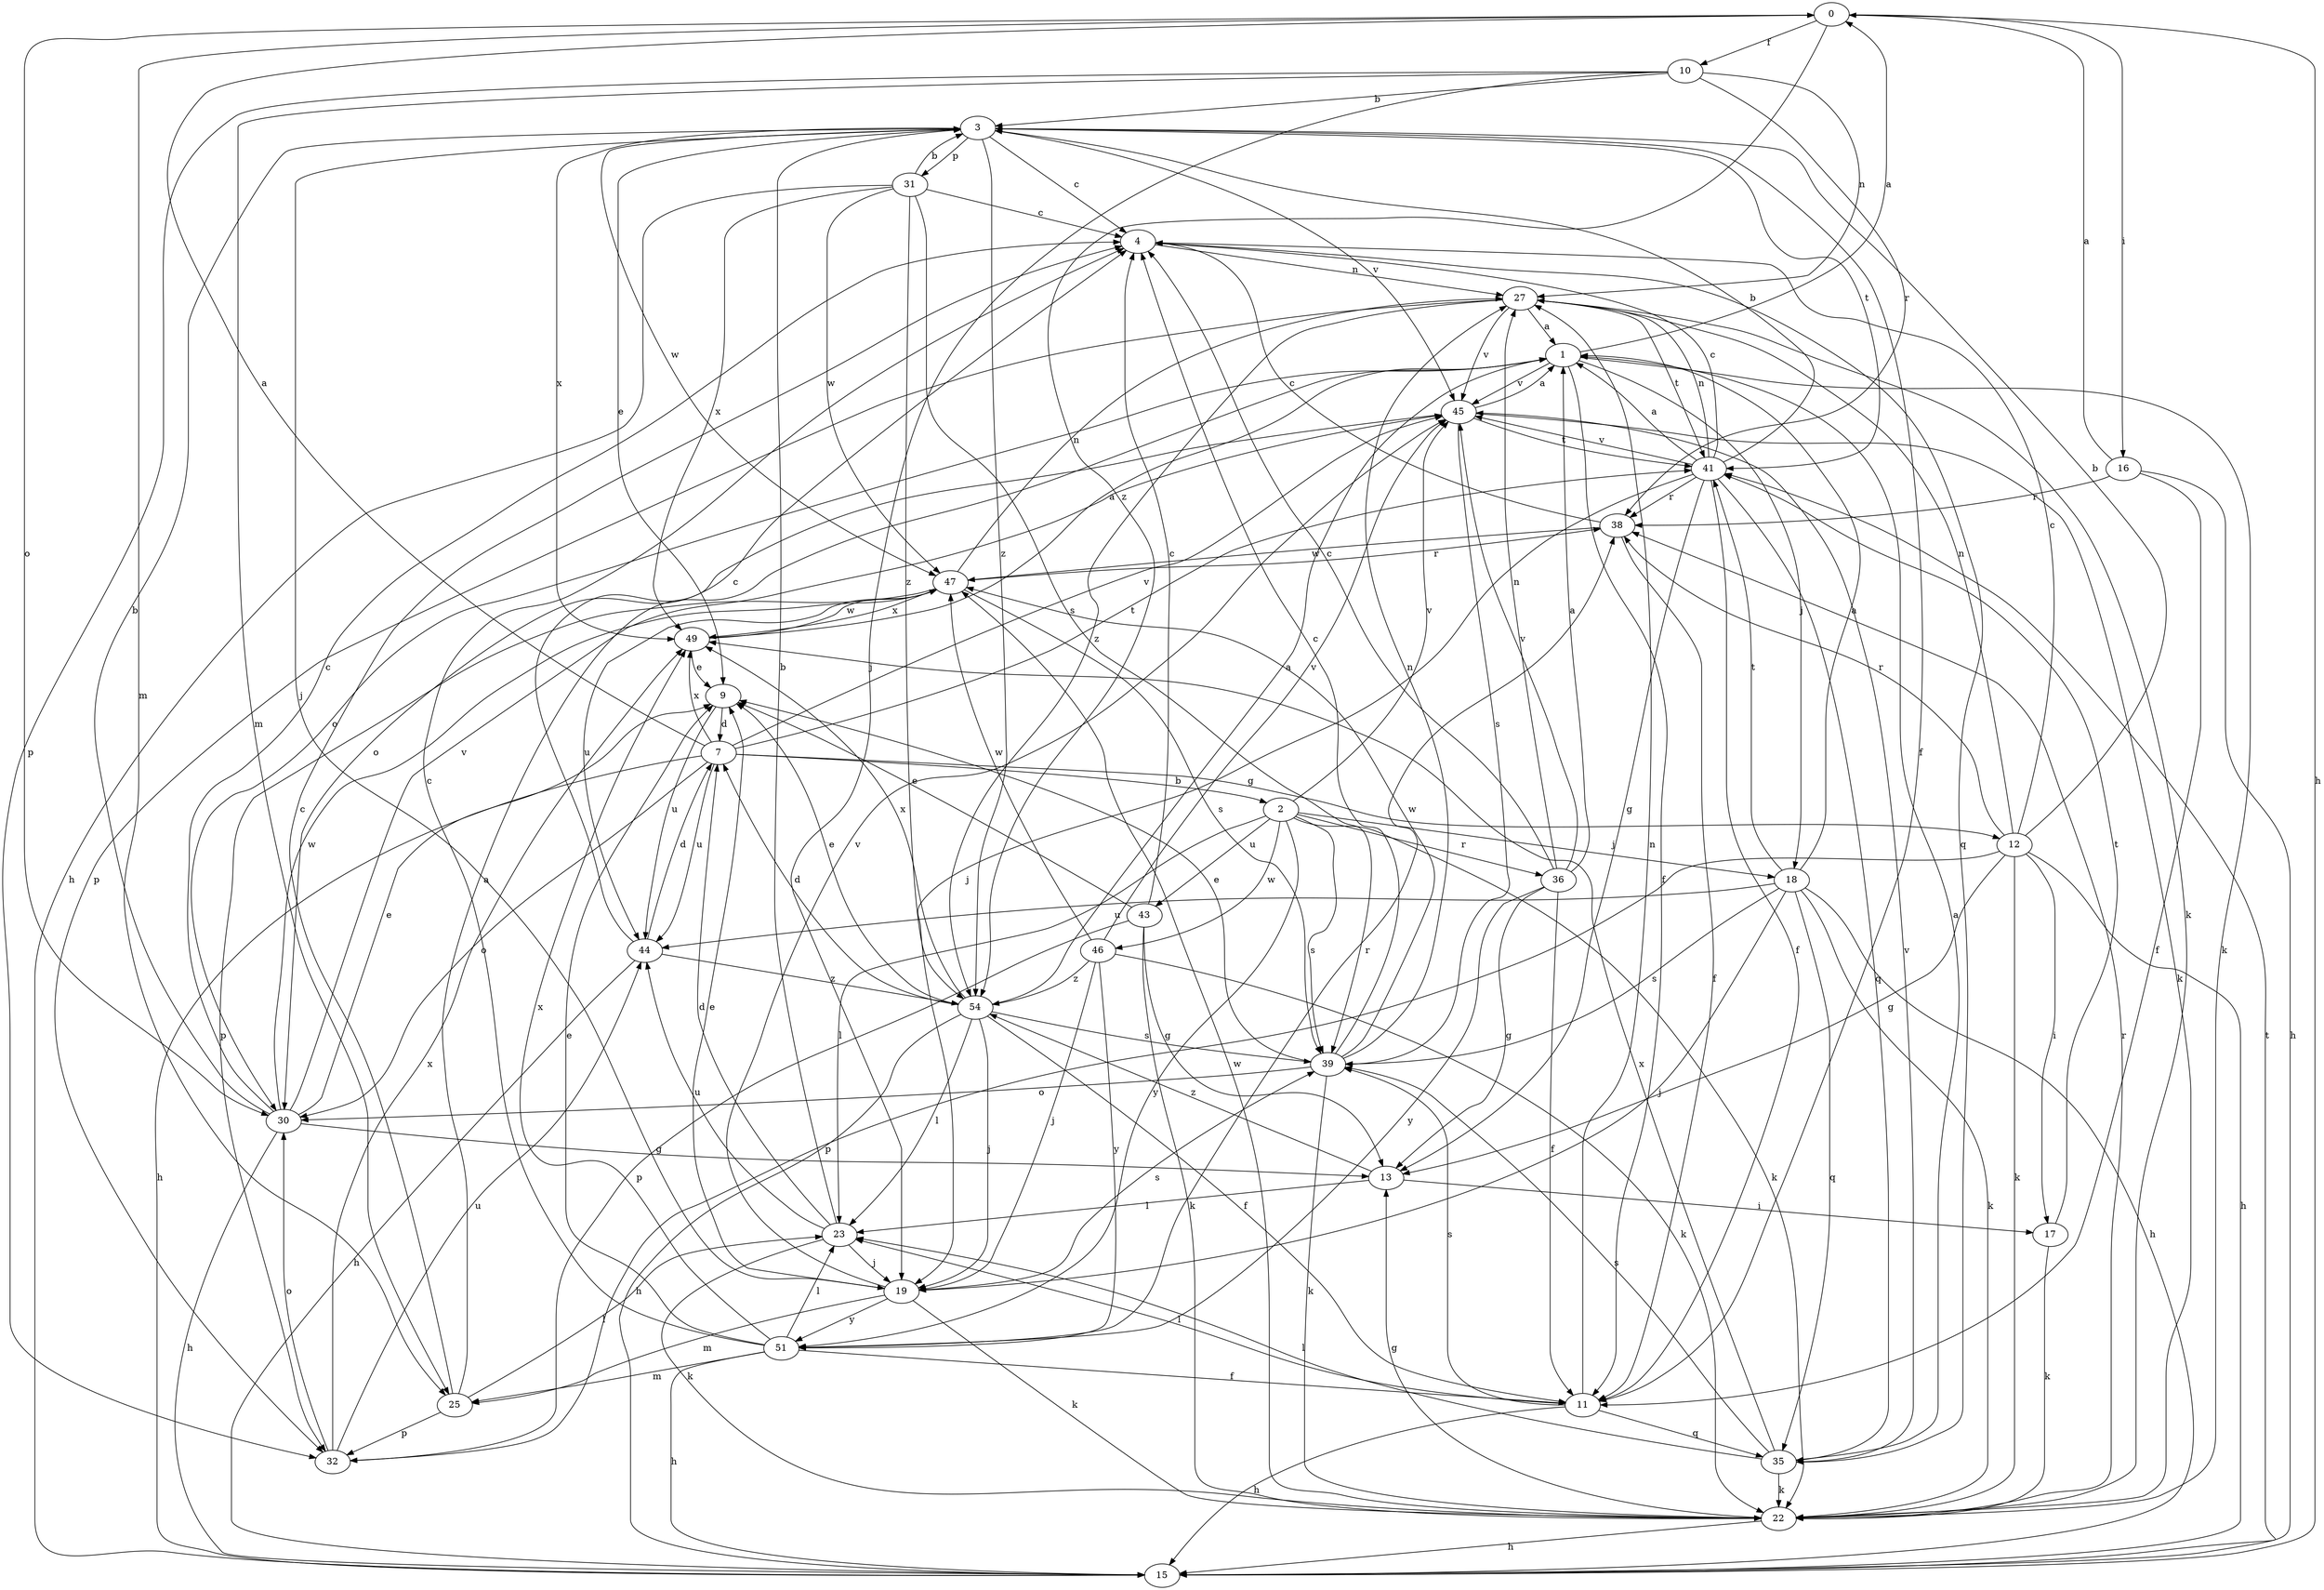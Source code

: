 strict digraph  {
0;
1;
2;
3;
4;
7;
9;
10;
11;
12;
13;
15;
16;
17;
18;
19;
22;
23;
25;
27;
30;
31;
32;
35;
36;
38;
39;
41;
43;
44;
45;
46;
47;
49;
51;
54;
0 -> 10  [label=f];
0 -> 15  [label=h];
0 -> 16  [label=i];
0 -> 25  [label=m];
0 -> 30  [label=o];
0 -> 54  [label=z];
1 -> 0  [label=a];
1 -> 11  [label=f];
1 -> 18  [label=j];
1 -> 22  [label=k];
1 -> 30  [label=o];
1 -> 45  [label=v];
2 -> 18  [label=j];
2 -> 22  [label=k];
2 -> 23  [label=l];
2 -> 36  [label=r];
2 -> 39  [label=s];
2 -> 43  [label=u];
2 -> 45  [label=v];
2 -> 46  [label=w];
2 -> 51  [label=y];
3 -> 4  [label=c];
3 -> 9  [label=e];
3 -> 11  [label=f];
3 -> 19  [label=j];
3 -> 31  [label=p];
3 -> 41  [label=t];
3 -> 45  [label=v];
3 -> 47  [label=w];
3 -> 49  [label=x];
3 -> 54  [label=z];
4 -> 27  [label=n];
4 -> 35  [label=q];
7 -> 0  [label=a];
7 -> 2  [label=b];
7 -> 12  [label=g];
7 -> 15  [label=h];
7 -> 30  [label=o];
7 -> 41  [label=t];
7 -> 44  [label=u];
7 -> 45  [label=v];
7 -> 49  [label=x];
9 -> 7  [label=d];
9 -> 44  [label=u];
10 -> 3  [label=b];
10 -> 19  [label=j];
10 -> 25  [label=m];
10 -> 27  [label=n];
10 -> 32  [label=p];
10 -> 38  [label=r];
11 -> 15  [label=h];
11 -> 23  [label=l];
11 -> 27  [label=n];
11 -> 35  [label=q];
11 -> 39  [label=s];
12 -> 3  [label=b];
12 -> 4  [label=c];
12 -> 13  [label=g];
12 -> 15  [label=h];
12 -> 17  [label=i];
12 -> 22  [label=k];
12 -> 27  [label=n];
12 -> 32  [label=p];
12 -> 38  [label=r];
13 -> 17  [label=i];
13 -> 23  [label=l];
13 -> 54  [label=z];
15 -> 41  [label=t];
16 -> 0  [label=a];
16 -> 11  [label=f];
16 -> 15  [label=h];
16 -> 38  [label=r];
17 -> 22  [label=k];
17 -> 41  [label=t];
18 -> 1  [label=a];
18 -> 15  [label=h];
18 -> 19  [label=j];
18 -> 22  [label=k];
18 -> 35  [label=q];
18 -> 39  [label=s];
18 -> 41  [label=t];
18 -> 44  [label=u];
19 -> 9  [label=e];
19 -> 22  [label=k];
19 -> 25  [label=m];
19 -> 39  [label=s];
19 -> 45  [label=v];
19 -> 51  [label=y];
22 -> 13  [label=g];
22 -> 15  [label=h];
22 -> 38  [label=r];
22 -> 47  [label=w];
23 -> 3  [label=b];
23 -> 7  [label=d];
23 -> 19  [label=j];
23 -> 22  [label=k];
23 -> 44  [label=u];
25 -> 1  [label=a];
25 -> 4  [label=c];
25 -> 23  [label=l];
25 -> 32  [label=p];
27 -> 1  [label=a];
27 -> 22  [label=k];
27 -> 32  [label=p];
27 -> 41  [label=t];
27 -> 45  [label=v];
27 -> 54  [label=z];
30 -> 3  [label=b];
30 -> 4  [label=c];
30 -> 9  [label=e];
30 -> 13  [label=g];
30 -> 15  [label=h];
30 -> 45  [label=v];
30 -> 47  [label=w];
31 -> 3  [label=b];
31 -> 4  [label=c];
31 -> 15  [label=h];
31 -> 39  [label=s];
31 -> 47  [label=w];
31 -> 49  [label=x];
31 -> 54  [label=z];
32 -> 30  [label=o];
32 -> 44  [label=u];
32 -> 49  [label=x];
35 -> 1  [label=a];
35 -> 22  [label=k];
35 -> 23  [label=l];
35 -> 39  [label=s];
35 -> 45  [label=v];
35 -> 49  [label=x];
36 -> 1  [label=a];
36 -> 4  [label=c];
36 -> 11  [label=f];
36 -> 13  [label=g];
36 -> 27  [label=n];
36 -> 45  [label=v];
36 -> 51  [label=y];
38 -> 4  [label=c];
38 -> 11  [label=f];
38 -> 47  [label=w];
39 -> 4  [label=c];
39 -> 9  [label=e];
39 -> 22  [label=k];
39 -> 27  [label=n];
39 -> 30  [label=o];
39 -> 47  [label=w];
41 -> 1  [label=a];
41 -> 3  [label=b];
41 -> 4  [label=c];
41 -> 11  [label=f];
41 -> 13  [label=g];
41 -> 19  [label=j];
41 -> 27  [label=n];
41 -> 35  [label=q];
41 -> 38  [label=r];
41 -> 45  [label=v];
43 -> 4  [label=c];
43 -> 9  [label=e];
43 -> 13  [label=g];
43 -> 22  [label=k];
43 -> 32  [label=p];
44 -> 4  [label=c];
44 -> 7  [label=d];
44 -> 15  [label=h];
44 -> 54  [label=z];
45 -> 1  [label=a];
45 -> 22  [label=k];
45 -> 30  [label=o];
45 -> 39  [label=s];
45 -> 41  [label=t];
46 -> 19  [label=j];
46 -> 22  [label=k];
46 -> 45  [label=v];
46 -> 47  [label=w];
46 -> 51  [label=y];
46 -> 54  [label=z];
47 -> 27  [label=n];
47 -> 32  [label=p];
47 -> 38  [label=r];
47 -> 39  [label=s];
47 -> 44  [label=u];
47 -> 49  [label=x];
49 -> 1  [label=a];
49 -> 9  [label=e];
49 -> 47  [label=w];
51 -> 4  [label=c];
51 -> 9  [label=e];
51 -> 11  [label=f];
51 -> 15  [label=h];
51 -> 23  [label=l];
51 -> 25  [label=m];
51 -> 38  [label=r];
51 -> 49  [label=x];
54 -> 1  [label=a];
54 -> 7  [label=d];
54 -> 9  [label=e];
54 -> 11  [label=f];
54 -> 15  [label=h];
54 -> 19  [label=j];
54 -> 23  [label=l];
54 -> 39  [label=s];
54 -> 49  [label=x];
}
